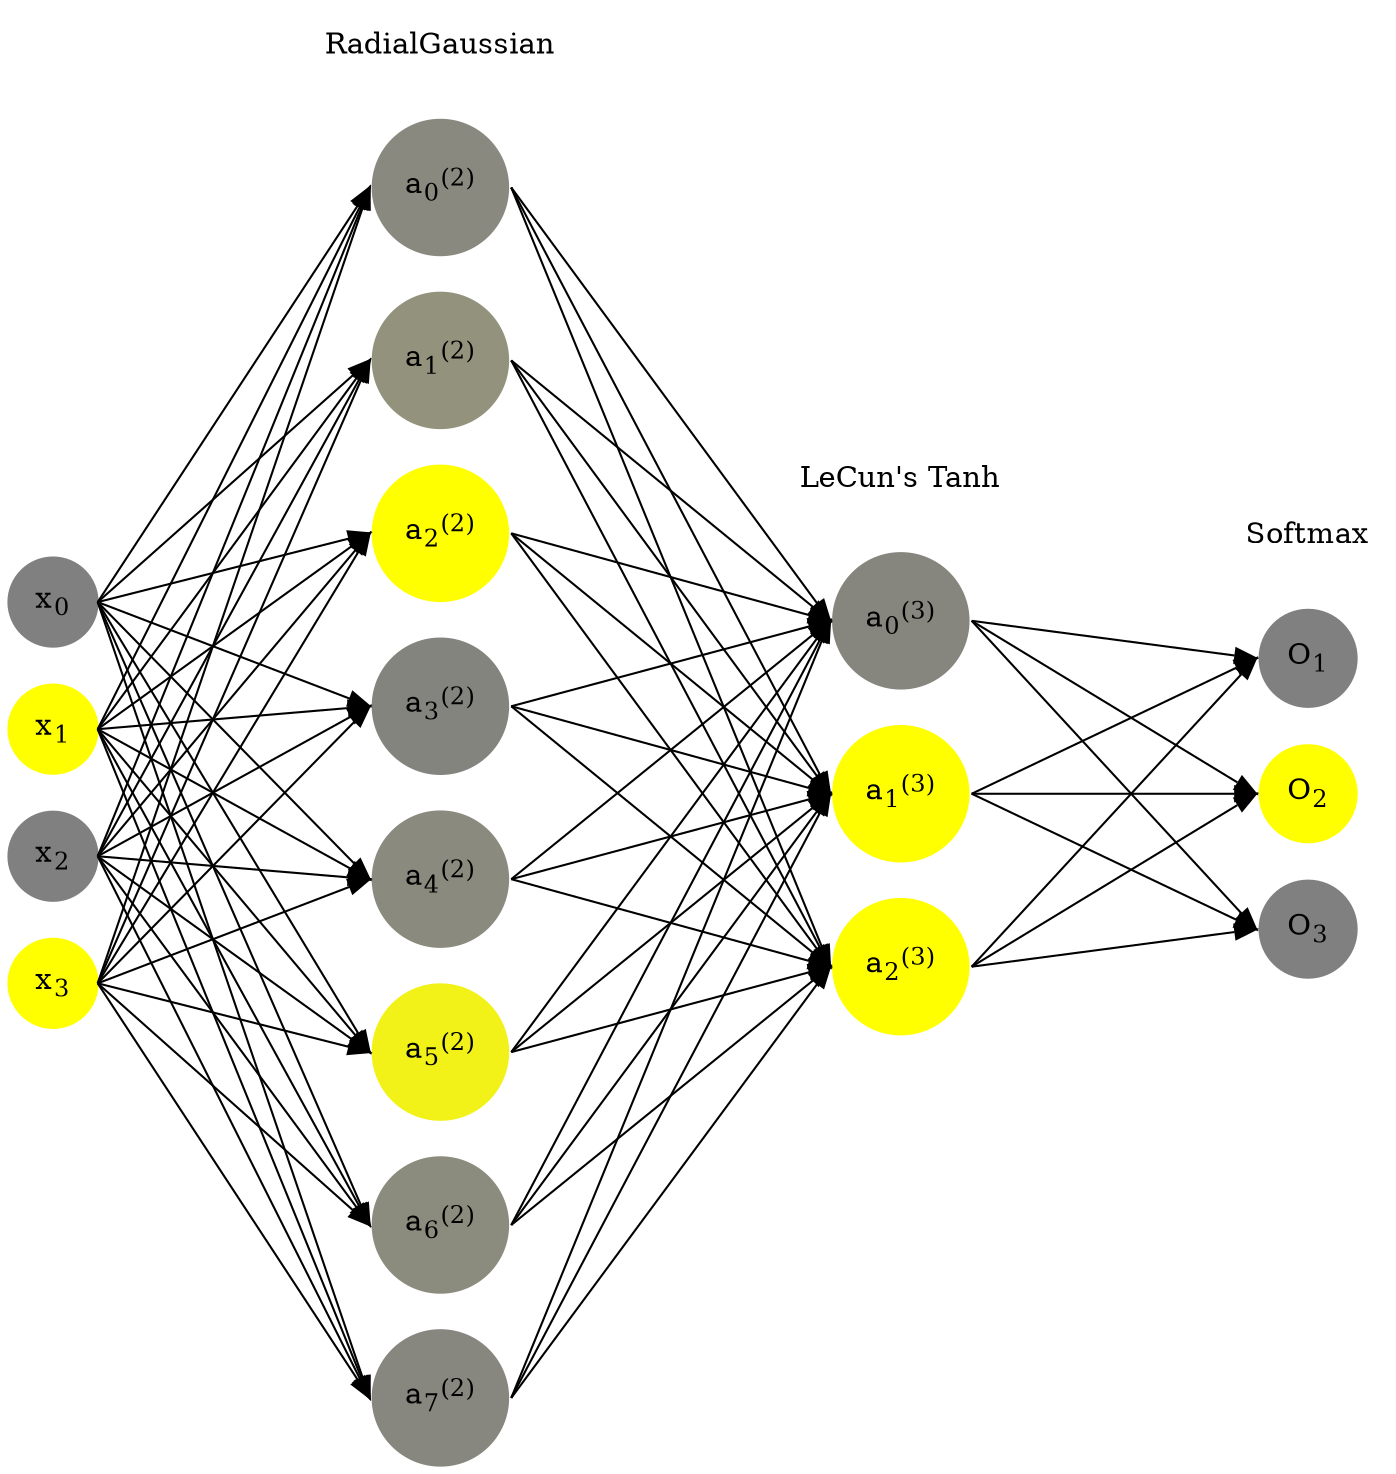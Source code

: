 digraph G {
	rankdir = LR;
	splines=false;
	edge[style=invis];
	ranksep= 1.4;
	{
	node [shape=circle, color="0.1667, 0.0, 0.5", style=filled, fillcolor="0.1667, 0.0, 0.5"];
	x0 [label=<x<sub>0</sub>>];
	}
	{
	node [shape=circle, color="0.1667, 1.0, 1.0", style=filled, fillcolor="0.1667, 1.0, 1.0"];
	x1 [label=<x<sub>1</sub>>];
	}
	{
	node [shape=circle, color="0.1667, 0.0, 0.5", style=filled, fillcolor="0.1667, 0.0, 0.5"];
	x2 [label=<x<sub>2</sub>>];
	}
	{
	node [shape=circle, color="0.1667, 1.0, 1.0", style=filled, fillcolor="0.1667, 1.0, 1.0"];
	x3 [label=<x<sub>3</sub>>];
	}
	{
	node [shape=circle, color="0.1667, 0.074107, 0.537053", style=filled, fillcolor="0.1667, 0.074107, 0.537053"];
	a02 [label=<a<sub>0</sub><sup>(2)</sup>>];
	}
	{
	node [shape=circle, color="0.1667, 0.150903, 0.575451", style=filled, fillcolor="0.1667, 0.150903, 0.575451"];
	a12 [label=<a<sub>1</sub><sup>(2)</sup>>];
	}
	{
	node [shape=circle, color="0.1667, 0.999575, 0.999788", style=filled, fillcolor="0.1667, 0.999575, 0.999788"];
	a22 [label=<a<sub>2</sub><sup>(2)</sup>>];
	}
	{
	node [shape=circle, color="0.1667, 0.033818, 0.516909", style=filled, fillcolor="0.1667, 0.033818, 0.516909"];
	a32 [label=<a<sub>3</sub><sup>(2)</sup>>];
	}
	{
	node [shape=circle, color="0.1667, 0.084183, 0.542092", style=filled, fillcolor="0.1667, 0.084183, 0.542092"];
	a42 [label=<a<sub>4</sub><sup>(2)</sup>>];
	}
	{
	node [shape=circle, color="0.1667, 0.896529, 0.948264", style=filled, fillcolor="0.1667, 0.896529, 0.948264"];
	a52 [label=<a<sub>5</sub><sup>(2)</sup>>];
	}
	{
	node [shape=circle, color="0.1667, 0.094014, 0.547007", style=filled, fillcolor="0.1667, 0.094014, 0.547007"];
	a62 [label=<a<sub>6</sub><sup>(2)</sup>>];
	}
	{
	node [shape=circle, color="0.1667, 0.059497, 0.529748", style=filled, fillcolor="0.1667, 0.059497, 0.529748"];
	a72 [label=<a<sub>7</sub><sup>(2)</sup>>];
	}
	{
	node [shape=circle, color="0.1667, 0.050092, 0.525046", style=filled, fillcolor="0.1667, 0.050092, 0.525046"];
	a03 [label=<a<sub>0</sub><sup>(3)</sup>>];
	}
	{
	node [shape=circle, color="0.1667, 1.496285, 1.248142", style=filled, fillcolor="0.1667, 1.496285, 1.248142"];
	a13 [label=<a<sub>1</sub><sup>(3)</sup>>];
	}
	{
	node [shape=circle, color="0.1667, 1.356467, 1.178233", style=filled, fillcolor="0.1667, 1.356467, 1.178233"];
	a23 [label=<a<sub>2</sub><sup>(3)</sup>>];
	}
	{
	node [shape=circle, color="0.1667, 0.0, 0.5", style=filled, fillcolor="0.1667, 0.0, 0.5"];
	O1 [label=<O<sub>1</sub>>];
	}
	{
	node [shape=circle, color="0.1667, 1.0, 1.0", style=filled, fillcolor="0.1667, 1.0, 1.0"];
	O2 [label=<O<sub>2</sub>>];
	}
	{
	node [shape=circle, color="0.1667, 0.0, 0.5", style=filled, fillcolor="0.1667, 0.0, 0.5"];
	O3 [label=<O<sub>3</sub>>];
	}
	{
	rank=same;
	x0->x1->x2->x3;
	}
	{
	rank=same;
	a02->a12->a22->a32->a42->a52->a62->a72;
	}
	{
	rank=same;
	a03->a13->a23;
	}
	{
	rank=same;
	O1->O2->O3;
	}
	l1 [shape=plaintext,label="RadialGaussian"];
	l1->a02;
	{rank=same; l1;a02};
	l2 [shape=plaintext,label="LeCun's Tanh"];
	l2->a03;
	{rank=same; l2;a03};
	l3 [shape=plaintext,label="Softmax"];
	l3->O1;
	{rank=same; l3;O1};
edge[style=solid, tailport=e, headport=w];
	{x0;x1;x2;x3} -> {a02;a12;a22;a32;a42;a52;a62;a72};
	{a02;a12;a22;a32;a42;a52;a62;a72} -> {a03;a13;a23};
	{a03;a13;a23} -> {O1,O2,O3};
}